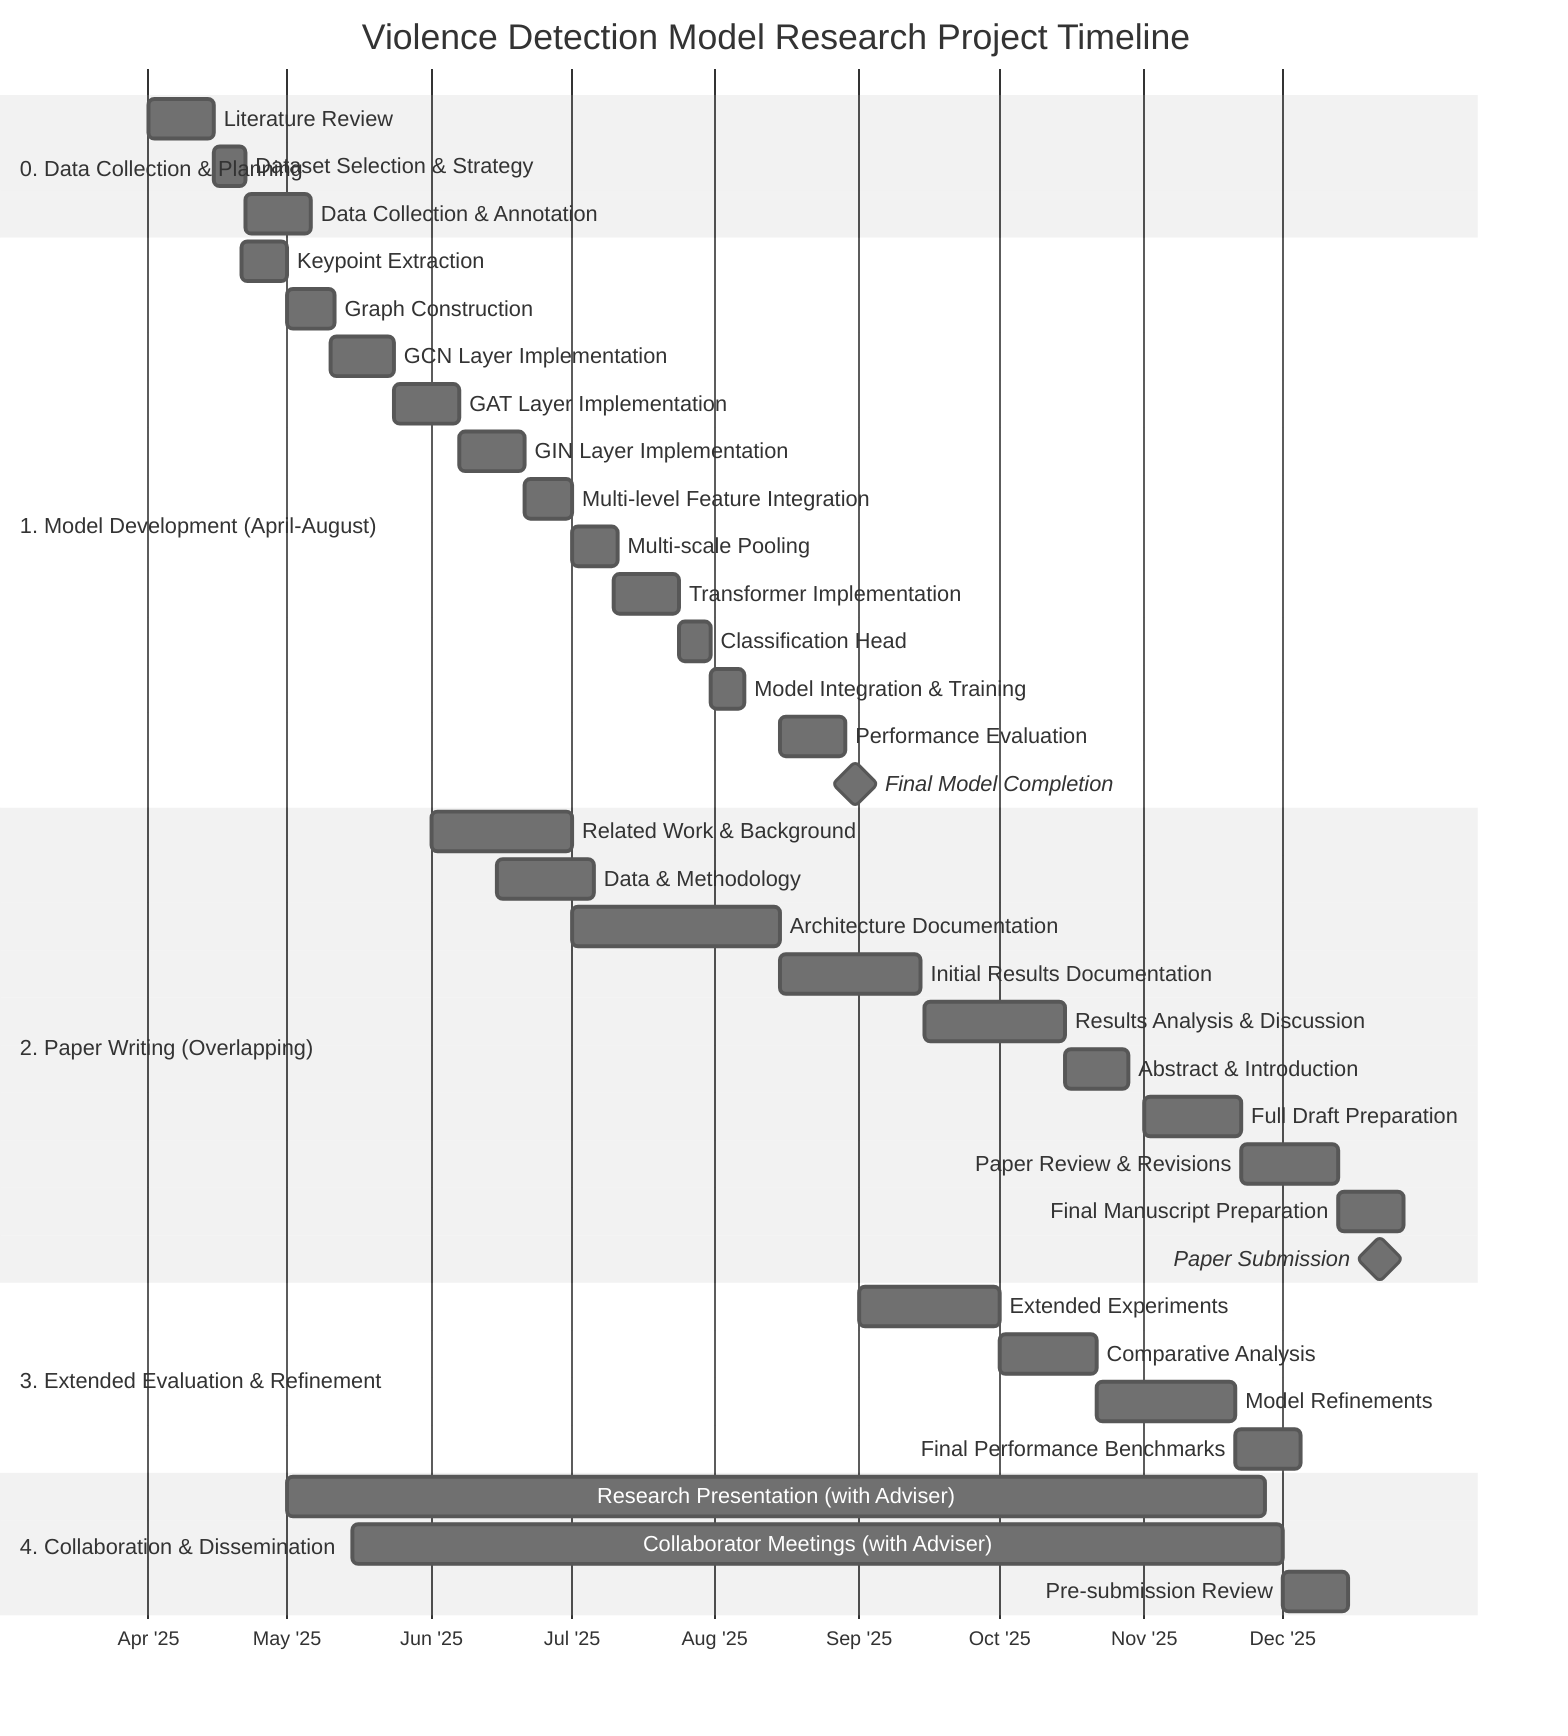 ---
config:
  theme: neutral
---
gantt
    title Violence Detection Model Research Project Timeline
    dateFormat  YYYY-MM-DD
    axisFormat %b '%y
    section 0. Data Collection & Planning
    Literature Review                       :a1, 2025-04-01, 14d
    Dataset Selection & Strategy            :a2, after a1, 7d
    Data Collection & Annotation            :a3, after a2, 14d
    section 1. Model Development (April-August)
    Keypoint Extraction                     :d1, 2025-04-21, 10d
    Graph Construction                      :d2, after d1, 10d
    GCN Layer Implementation                :g1, 2025-05-10, 14d
    GAT Layer Implementation                :g3, after g1, 14d
    GIN Layer Implementation                :g5, 2025-06-07, 14d
    Multi-level Feature Integration         :g7, after g5, 10d
    Multi-scale Pooling                     :g9, after g7, 10d
    Transformer Implementation              :t1, 2025-07-10, 14d
    Classification Head                     :c1, after t1, 7d
    Model Integration & Training            :c6, after c1, 7d
    Performance Evaluation                  :c7, 2025-08-15, 14d
    Final Model Completion                  :milestone, 2025-08-31, 0d
    section 2. Paper Writing (Overlapping)
    Related Work & Background               :p1, 2025-06-01, 30d
    Data & Methodology                      :p2, 2025-06-15, 21d
    Architecture Documentation              :p3, 2025-07-01, 45d
    Initial Results Documentation           :p4, 2025-08-15, 30d
    Results Analysis & Discussion           :p5, 2025-09-15, 30d
    Abstract & Introduction                 :p6, 2025-10-15, 14d
    Full Draft Preparation                  :p7, 2025-11-01, 21d
    Paper Review & Revisions                :p9, after p7, 21d
    Final Manuscript Preparation            :p10, after p9, 14d
    Paper Submission                        :milestone, 2025-12-22, 0d
    section 3. Extended Evaluation & Refinement
    Extended Experiments                    :e1, 2025-09-01, 30d
    Comparative Analysis                    :e2, after e1, 21d
    Model Refinements                       :e3, after e2, 30d
    Final Performance Benchmarks            :e4, after e3, 14d
    section 4. Collaboration & Dissemination
    Research Presentation (with Adviser)            :coll1, 2025-05-01, 210d
    Collaborator Meetings (with Adviser)                   :coll2, 2025-05-15, 200d
    Pre-submission Review                   :coll3, 2025-12-01, 14d
